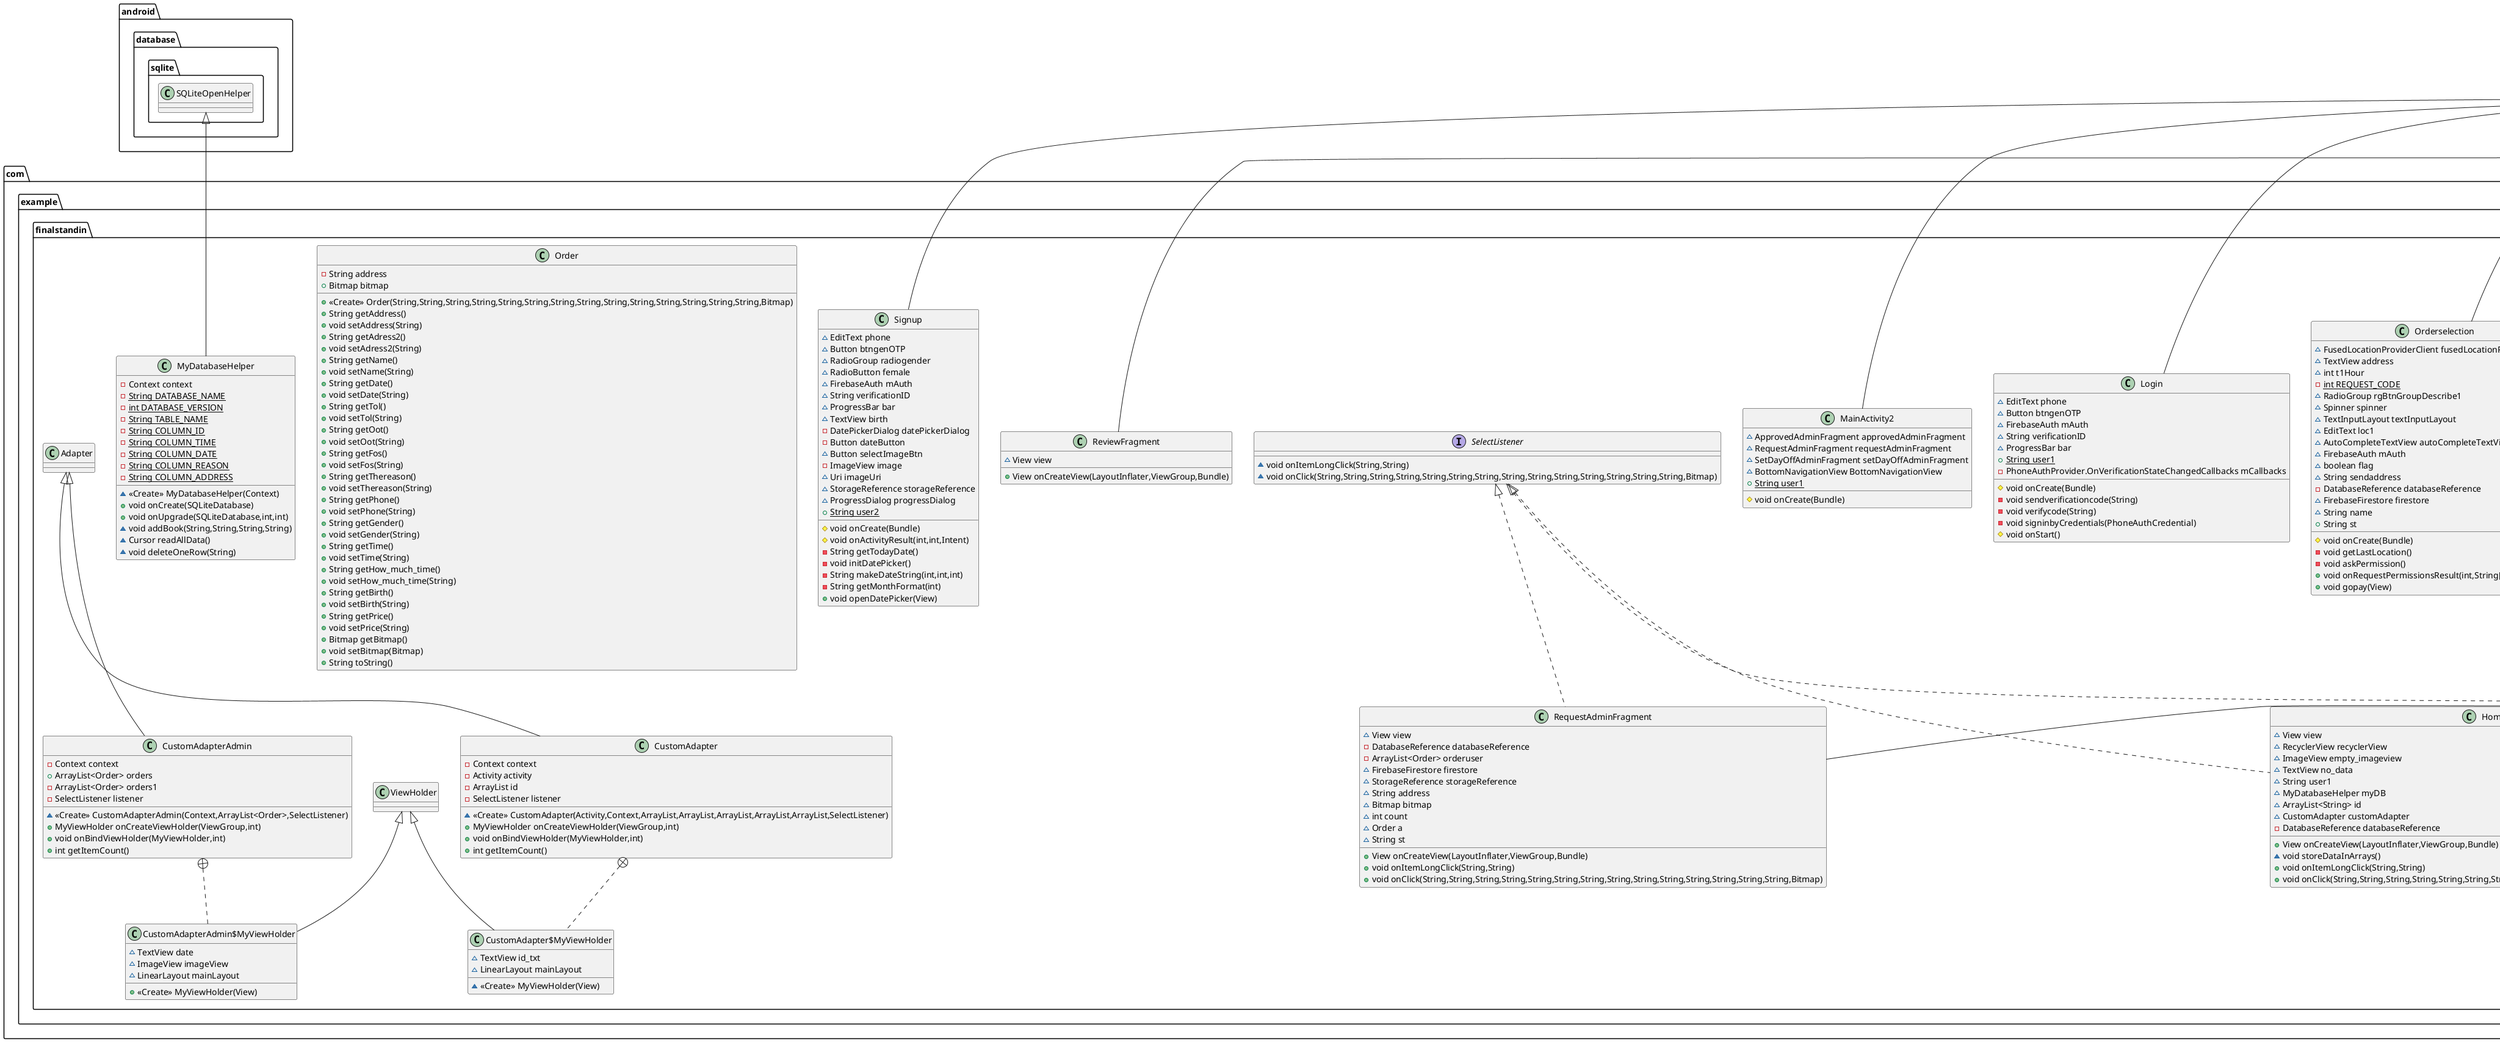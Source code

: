 @startuml
class com.example.finalstandin.CustomAdapterAdmin {
- Context context
+ ArrayList<Order> orders
- ArrayList<Order> orders1
- SelectListener listener
~ <<Create>> CustomAdapterAdmin(Context,ArrayList<Order>,SelectListener)
+ MyViewHolder onCreateViewHolder(ViewGroup,int)
+ void onBindViewHolder(MyViewHolder,int)
+ int getItemCount()
}
class com.example.finalstandin.CustomAdapterAdmin$MyViewHolder {
~ TextView date
~ ImageView imageView
~ LinearLayout mainLayout
+ <<Create>> MyViewHolder(View)
}
class com.example.finalstandin.SetDayOffAdminFragment {
~ View view
- CalendarView calendarView
- TextView textView
- String stringDateSelected
- DatabaseReference databaseReference
~ Button button
~ String user1
+ View onCreateView(LayoutInflater,ViewGroup,Bundle)
- void calendarClicked()
}
class com.example.finalstandin.OrderFragment {
~ View view
- CalendarView calendarView
- TextView textView
- String stringDateSelected
- DatabaseReference databaseReference
~ Button button
~ String user1
+ View onCreateView(LayoutInflater,ViewGroup,Bundle)
- void calendarClicked()
}
class com.example.finalstandin.RequestAdminFragment {
~ View view
- DatabaseReference databaseReference
- ArrayList<Order> orderuser
~ FirebaseFirestore firestore
~ StorageReference storageReference
~ String address
~ Bitmap bitmap
~ int count
~ Order a
~ String st
+ View onCreateView(LayoutInflater,ViewGroup,Bundle)
+ void onItemLongClick(String,String)
+ void onClick(String,String,String,String,String,String,String,String,String,String,String,String,String,String,Bitmap)
}
class com.example.finalstandin.UpdateFragment {
~ int is
+ View onCreateView(LayoutInflater,ViewGroup,Bundle)
}
class com.example.finalstandin.MyDatabaseHelper {
- Context context
- {static} String DATABASE_NAME
- {static} int DATABASE_VERSION
- {static} String TABLE_NAME
- {static} String COLUMN_ID
- {static} String COLUMN_TIME
- {static} String COLUMN_DATE
- {static} String COLUMN_REASON
- {static} String COLUMN_ADDRESS
~ <<Create>> MyDatabaseHelper(Context)
+ void onCreate(SQLiteDatabase)
+ void onUpgrade(SQLiteDatabase,int,int)
~ void addBook(String,String,String,String)
~ Cursor readAllData()
~ void deleteOneRow(String)
}
class com.example.finalstandin.MainActivity2 {
~ ApprovedAdminFragment approvedAdminFragment
~ RequestAdminFragment requestAdminFragment
~ SetDayOffAdminFragment setDayOffAdminFragment
~ BottomNavigationView BottomNavigationView
+ {static} String user1
# void onCreate(Bundle)
}
class com.example.finalstandin.Signup {
~ EditText phone
~ Button btngenOTP
~ RadioGroup radiogender
~ RadioButton female
~ FirebaseAuth mAuth
~ String verificationID
~ ProgressBar bar
~ TextView birth
- DatePickerDialog datePickerDialog
- Button dateButton
~ Button selectImageBtn
- ImageView image
~ Uri imageUri
~ StorageReference storageReference
~ ProgressDialog progressDialog
+ {static} String user2
# void onCreate(Bundle)
# void onActivityResult(int,int,Intent)
- String getTodayDate()
- void initDatePicker()
- String makeDateString(int,int,int)
- String getMonthFormat(int)
+ void openDatePicker(View)
}
class com.example.finalstandin.ReviewFragment {
~ View view
+ View onCreateView(LayoutInflater,ViewGroup,Bundle)
}
interface com.example.finalstandin.SelectListener {
~ void onItemLongClick(String,String)
~ void onClick(String,String,String,String,String,String,String,String,String,String,String,String,String,String,Bitmap)
}
class com.example.finalstandin.MainActivity {
~ BottomNavigationView BottomNavigationView
~ HomeFragment homeFragment
~ OrderFragment orderFragment
~ ReviewFragment reviewFragment
~ UpdateFragment updateFragment
~ String user
# void onCreate(Bundle)
}
class com.example.finalstandin.Orderselection {
~ FusedLocationProviderClient fusedLocationProviderClient
~ TextView address
~ int t1Hour
- {static} int REQUEST_CODE
~ RadioGroup rgBtnGroupDescribe1
~ Spinner spinner
~ TextInputLayout textInputLayout
~ EditText loc1
~ AutoCompleteTextView autoCompleteTextView
~ FirebaseAuth mAuth
~ boolean flag
~ String sendaddress
- DatabaseReference databaseReference
~ FirebaseFirestore firestore
~ String name
+ String st
# void onCreate(Bundle)
- void getLastLocation()
- void askPermission()
+ void onRequestPermissionsResult(int,String[],int[])
+ void gopay(View)
}
class com.example.finalstandin.CustomAdapter {
- Context context
- Activity activity
- ArrayList id
- SelectListener listener
~ <<Create>> CustomAdapter(Activity,Context,ArrayList,ArrayList,ArrayList,ArrayList,ArrayList,SelectListener)
+ MyViewHolder onCreateViewHolder(ViewGroup,int)
+ void onBindViewHolder(MyViewHolder,int)
+ int getItemCount()
}
class com.example.finalstandin.CustomAdapter$MyViewHolder {
~ TextView id_txt
~ LinearLayout mainLayout
~ <<Create>> MyViewHolder(View)
}
class com.example.finalstandin.HomeFragment {
~ View view
~ RecyclerView recyclerView
~ ImageView empty_imageview
~ TextView no_data
~ String user1
~ MyDatabaseHelper myDB
~ ArrayList<String> id
~ CustomAdapter customAdapter
- DatabaseReference databaseReference
+ View onCreateView(LayoutInflater,ViewGroup,Bundle)
~ void storeDataInArrays()
+ void onItemLongClick(String,String)
+ void onClick(String,String,String,String,String,String,String,String,String,String,String,String,String,String,Bitmap)
}
class com.example.finalstandin.Order {
- String address
+ Bitmap bitmap
+ <<Create>> Order(String,String,String,String,String,String,String,String,String,String,String,String,String,String,Bitmap)
+ String getAddress()
+ void setAddress(String)
+ String getAdress2()
+ void setAdress2(String)
+ String getName()
+ void setName(String)
+ String getDate()
+ void setDate(String)
+ String getTol()
+ void setTol(String)
+ String getOot()
+ void setOot(String)
+ String getFos()
+ void setFos(String)
+ String getThereason()
+ void setThereason(String)
+ String getPhone()
+ void setPhone(String)
+ String getGender()
+ void setGender(String)
+ String getTime()
+ void setTime(String)
+ String getHow_much_time()
+ void setHow_much_time(String)
+ String getBirth()
+ void setBirth(String)
+ String getPrice()
+ void setPrice(String)
+ Bitmap getBitmap()
+ void setBitmap(Bitmap)
+ String toString()
}
class com.example.finalstandin.Login {
~ EditText phone
~ Button btngenOTP
~ FirebaseAuth mAuth
~ String verificationID
~ ProgressBar bar
+ {static} String user1
- PhoneAuthProvider.OnVerificationStateChangedCallbacks mCallbacks
# void onCreate(Bundle)
- void sendverificationcode(String)
- void verifycode(String)
- void signinbyCredentials(PhoneAuthCredential)
# void onStart()
}
class com.example.finalstandin.ApprovedAdminFragment {
~ View view
- DatabaseReference databaseReference
- ArrayList<Order> orderuser
~ FirebaseFirestore firestore
~ StorageReference storageReference
~ String address
~ Bitmap bitmap
~ int count
~ Order a
~ String st
+ View onCreateView(LayoutInflater,ViewGroup,Bundle)
+ void onItemLongClick(String,String)
+ void onClick(String,String,String,String,String,String,String,String,String,String,String,String,String,String,Bitmap)
}


com.example.finalstandin.Adapter <|-- com.example.finalstandin.CustomAdapterAdmin
com.example.finalstandin.CustomAdapterAdmin +.. com.example.finalstandin.CustomAdapterAdmin$MyViewHolder
com.example.finalstandin.ViewHolder <|-- com.example.finalstandin.CustomAdapterAdmin$MyViewHolder
androidx.fragment.app.Fragment <|-- com.example.finalstandin.SetDayOffAdminFragment
androidx.fragment.app.Fragment <|-- com.example.finalstandin.OrderFragment
com.example.finalstandin.SelectListener <|.. com.example.finalstandin.RequestAdminFragment
androidx.fragment.app.Fragment <|-- com.example.finalstandin.RequestAdminFragment
androidx.fragment.app.Fragment <|-- com.example.finalstandin.UpdateFragment
android.database.sqlite.SQLiteOpenHelper <|-- com.example.finalstandin.MyDatabaseHelper
androidx.appcompat.app.AppCompatActivity <|-- com.example.finalstandin.MainActivity2
androidx.appcompat.app.AppCompatActivity <|-- com.example.finalstandin.Signup
androidx.fragment.app.Fragment <|-- com.example.finalstandin.ReviewFragment
androidx.appcompat.app.AppCompatActivity <|-- com.example.finalstandin.MainActivity
androidx.appcompat.app.AppCompatActivity <|-- com.example.finalstandin.Orderselection
com.example.finalstandin.Adapter <|-- com.example.finalstandin.CustomAdapter
com.example.finalstandin.CustomAdapter +.. com.example.finalstandin.CustomAdapter$MyViewHolder
com.example.finalstandin.ViewHolder <|-- com.example.finalstandin.CustomAdapter$MyViewHolder
com.example.finalstandin.SelectListener <|.. com.example.finalstandin.HomeFragment
androidx.fragment.app.Fragment <|-- com.example.finalstandin.HomeFragment
androidx.appcompat.app.AppCompatActivity <|-- com.example.finalstandin.Login
com.example.finalstandin.SelectListener <|.. com.example.finalstandin.ApprovedAdminFragment
androidx.fragment.app.Fragment <|-- com.example.finalstandin.ApprovedAdminFragment
@enduml